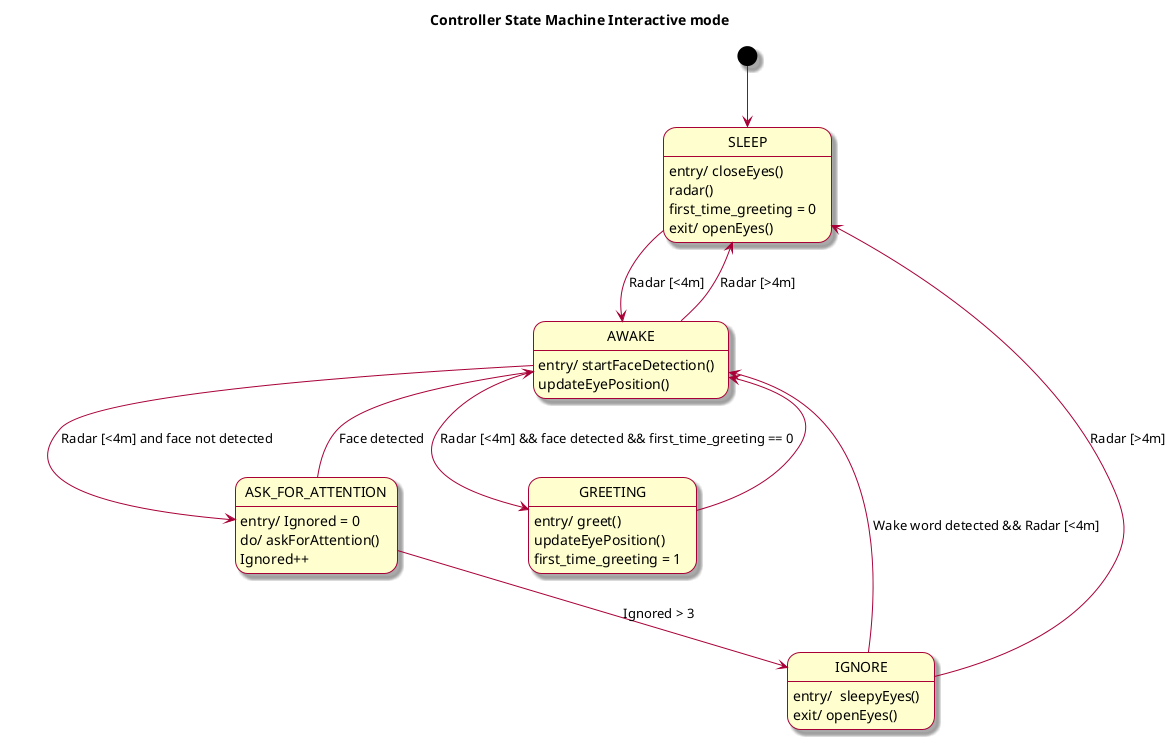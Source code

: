 @startuml

skin rose

title Controller State Machine Interactive mode

[*] --> SLEEP

state SLEEP {
  SLEEP: entry/ closeEyes()
  SLEEP: radar()
  SLEEP: first_time_greeting = 0
  SLEEP: exit/ openEyes()
}

state AWAKE {
  AWAKE: entry/ startFaceDetection()
  AWAKE: updateEyePosition()
}

 state ASK_FOR_ATTENTION {
     ASK_FOR_ATTENTION: entry/ Ignored = 0
     ASK_FOR_ATTENTION: do/ askForAttention()
     ASK_FOR_ATTENTION: Ignored++
 }

state IGNORE {
  IGNORE: entry/  sleepyEyes()
  IGNORE: exit/ openEyes()
}

state GREETING {
    GREETING: entry/ greet()
    GREETING: updateEyePosition()
    GREETING: first_time_greeting = 1
}

SLEEP --> AWAKE : Radar [<4m] 
AWAKE --> SLEEP : Radar [>4m] 
AWAKE --> GREETING : Radar [<4m] && face detected && first_time_greeting == 0
GREETING --> AWAKE
AWAKE --> ASK_FOR_ATTENTION : Radar [<4m] and face not detected 
ASK_FOR_ATTENTION --> IGNORE : Ignored > 3
ASK_FOR_ATTENTION --> AWAKE: Face detected
IGNORE --> AWAKE : Wake word detected && Radar [<4m]
IGNORE --> SLEEP : Radar [>4m]
@enduml